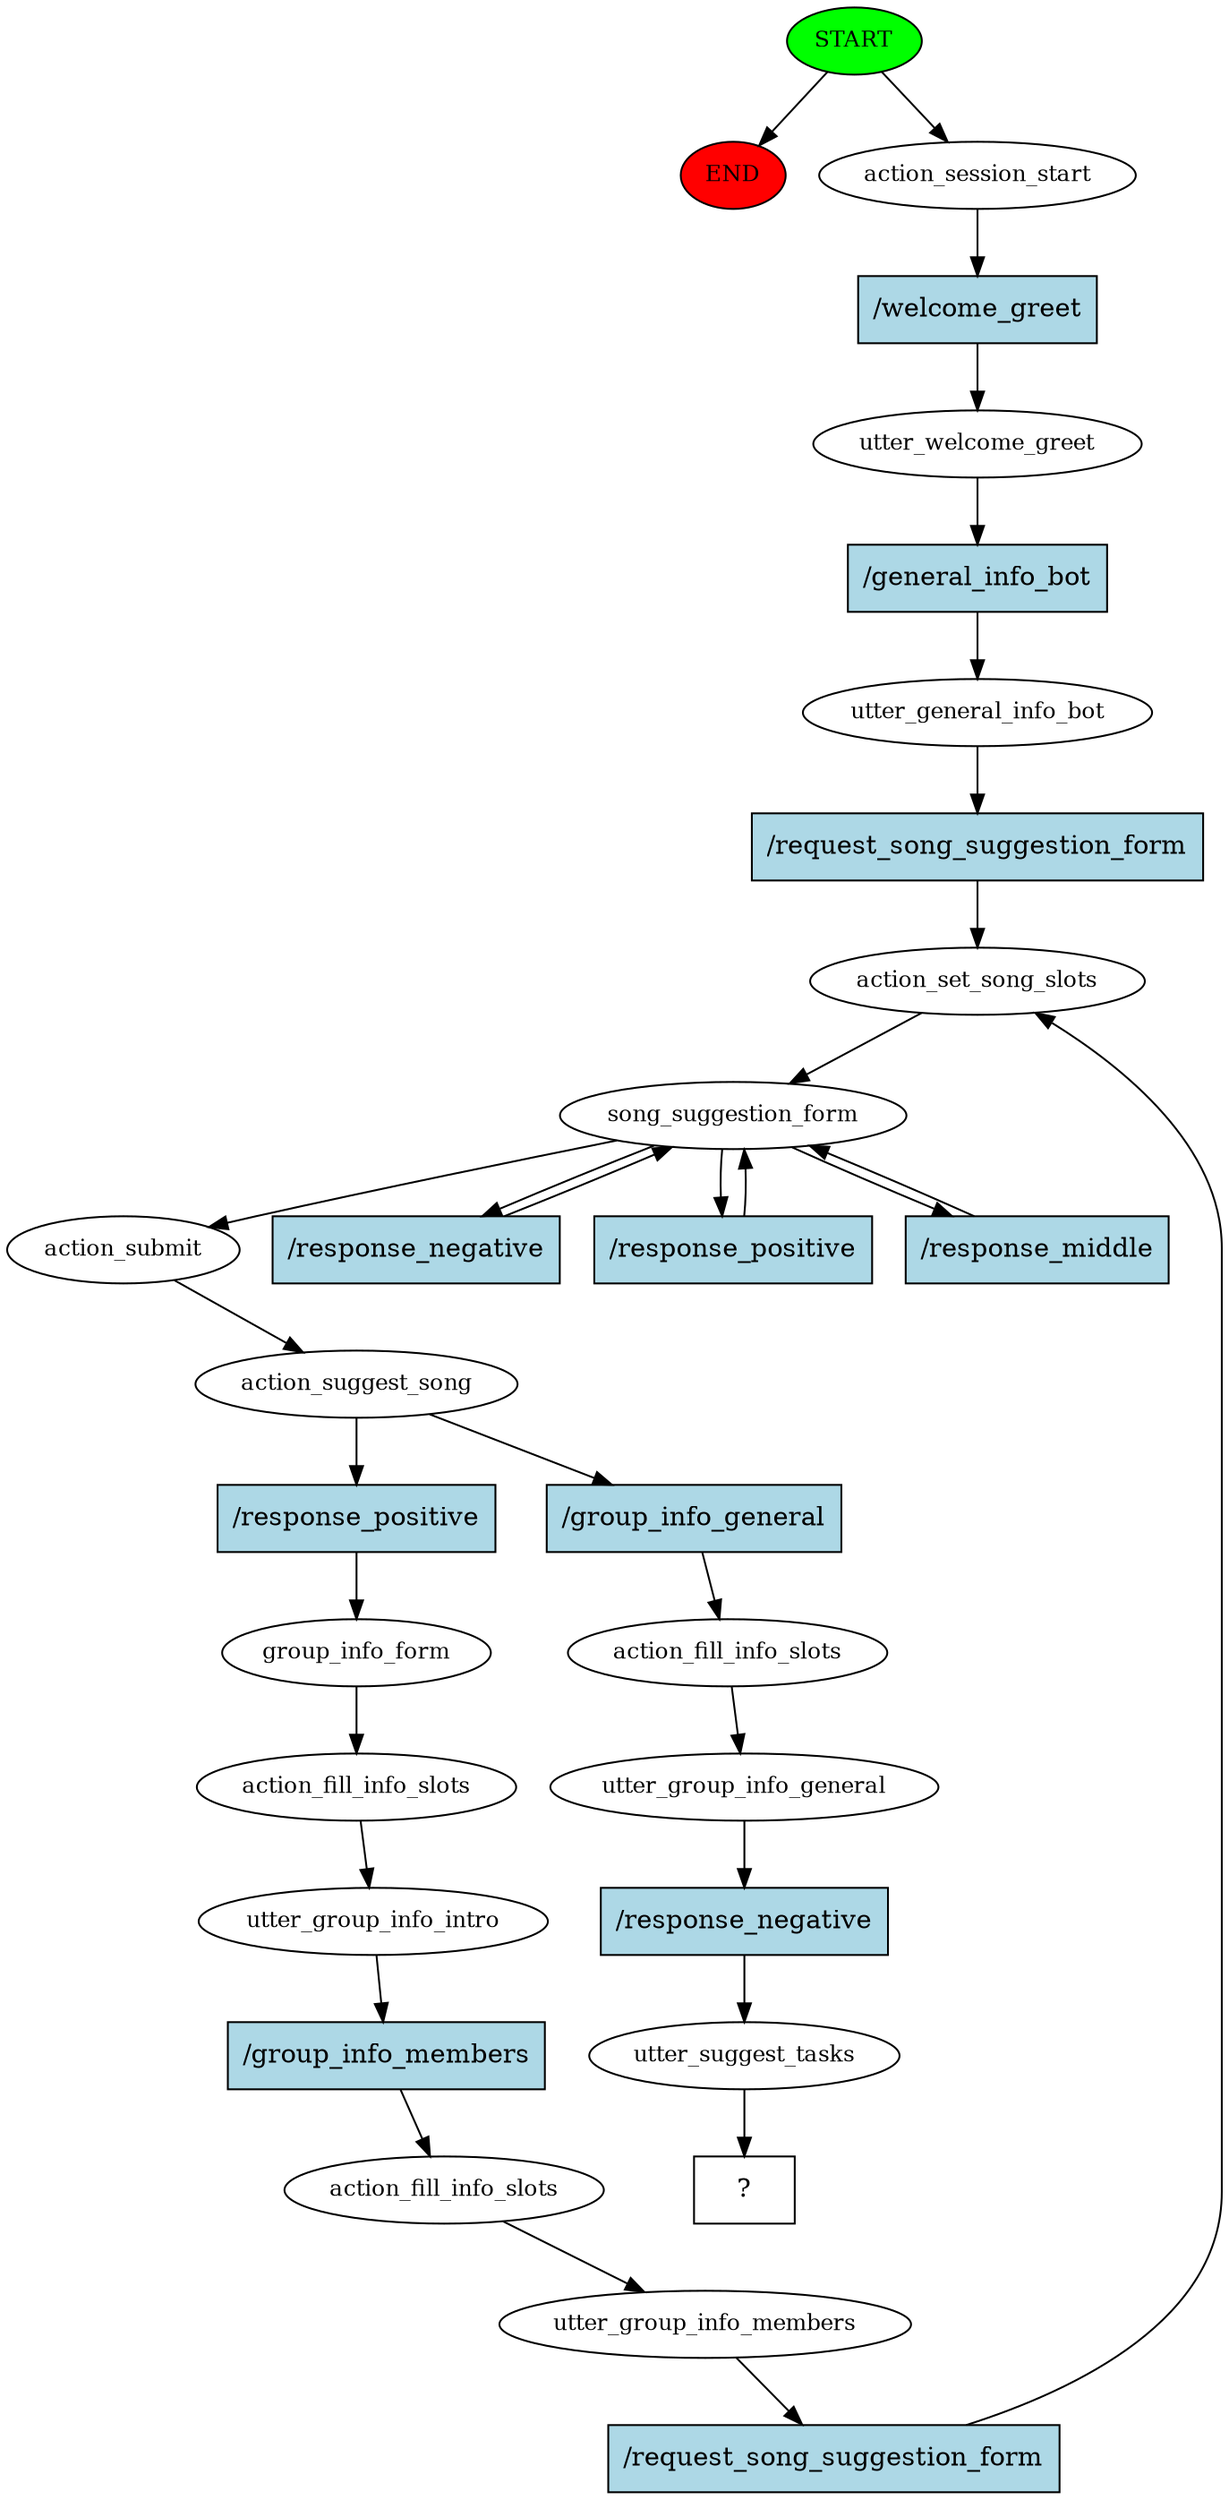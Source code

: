digraph  {
0 [class="start active", fillcolor=green, fontsize=12, label=START, style=filled];
"-1" [class=end, fillcolor=red, fontsize=12, label=END, style=filled];
1 [class=active, fontsize=12, label=action_session_start];
2 [class=active, fontsize=12, label=utter_welcome_greet];
3 [class=active, fontsize=12, label=utter_general_info_bot];
4 [class=active, fontsize=12, label=action_set_song_slots];
5 [class=active, fontsize=12, label=song_suggestion_form];
11 [class=active, fontsize=12, label=action_submit];
12 [class=active, fontsize=12, label=action_suggest_song];
13 [class=active, fontsize=12, label=group_info_form];
14 [class=active, fontsize=12, label=action_fill_info_slots];
15 [class=active, fontsize=12, label=utter_group_info_intro];
16 [class=active, fontsize=12, label=action_fill_info_slots];
17 [class=active, fontsize=12, label=utter_group_info_members];
23 [class=active, fontsize=12, label=action_fill_info_slots];
24 [class=active, fontsize=12, label=utter_group_info_general];
25 [class=active, fontsize=12, label=utter_suggest_tasks];
26 [class="intent dashed active", label="  ?  ", shape=rect];
27 [class="intent active", fillcolor=lightblue, label="/welcome_greet", shape=rect, style=filled];
28 [class="intent active", fillcolor=lightblue, label="/general_info_bot", shape=rect, style=filled];
29 [class="intent active", fillcolor=lightblue, label="/request_song_suggestion_form", shape=rect, style=filled];
30 [class="intent active", fillcolor=lightblue, label="/response_negative", shape=rect, style=filled];
31 [class="intent active", fillcolor=lightblue, label="/response_positive", shape=rect, style=filled];
32 [class="intent active", fillcolor=lightblue, label="/response_middle", shape=rect, style=filled];
33 [class="intent active", fillcolor=lightblue, label="/response_positive", shape=rect, style=filled];
34 [class="intent active", fillcolor=lightblue, label="/group_info_general", shape=rect, style=filled];
35 [class="intent active", fillcolor=lightblue, label="/group_info_members", shape=rect, style=filled];
36 [class="intent active", fillcolor=lightblue, label="/request_song_suggestion_form", shape=rect, style=filled];
37 [class="intent active", fillcolor=lightblue, label="/response_negative", shape=rect, style=filled];
0 -> "-1"  [class="", key=NONE, label=""];
0 -> 1  [class=active, key=NONE, label=""];
1 -> 27  [class=active, key=0];
2 -> 28  [class=active, key=0];
3 -> 29  [class=active, key=0];
4 -> 5  [class=active, key=NONE, label=""];
5 -> 11  [class=active, key=NONE, label=""];
5 -> 30  [class=active, key=0];
5 -> 31  [class=active, key=0];
5 -> 32  [class=active, key=0];
11 -> 12  [class=active, key=NONE, label=""];
12 -> 33  [class=active, key=0];
12 -> 34  [class=active, key=0];
13 -> 14  [class=active, key=NONE, label=""];
14 -> 15  [class=active, key=NONE, label=""];
15 -> 35  [class=active, key=0];
16 -> 17  [class=active, key=NONE, label=""];
17 -> 36  [class=active, key=0];
23 -> 24  [class=active, key=NONE, label=""];
24 -> 37  [class=active, key=0];
25 -> 26  [class=active, key=NONE, label=""];
27 -> 2  [class=active, key=0];
28 -> 3  [class=active, key=0];
29 -> 4  [class=active, key=0];
30 -> 5  [class=active, key=0];
31 -> 5  [class=active, key=0];
32 -> 5  [class=active, key=0];
33 -> 13  [class=active, key=0];
34 -> 23  [class=active, key=0];
35 -> 16  [class=active, key=0];
36 -> 4  [class=active, key=0];
37 -> 25  [class=active, key=0];
}
